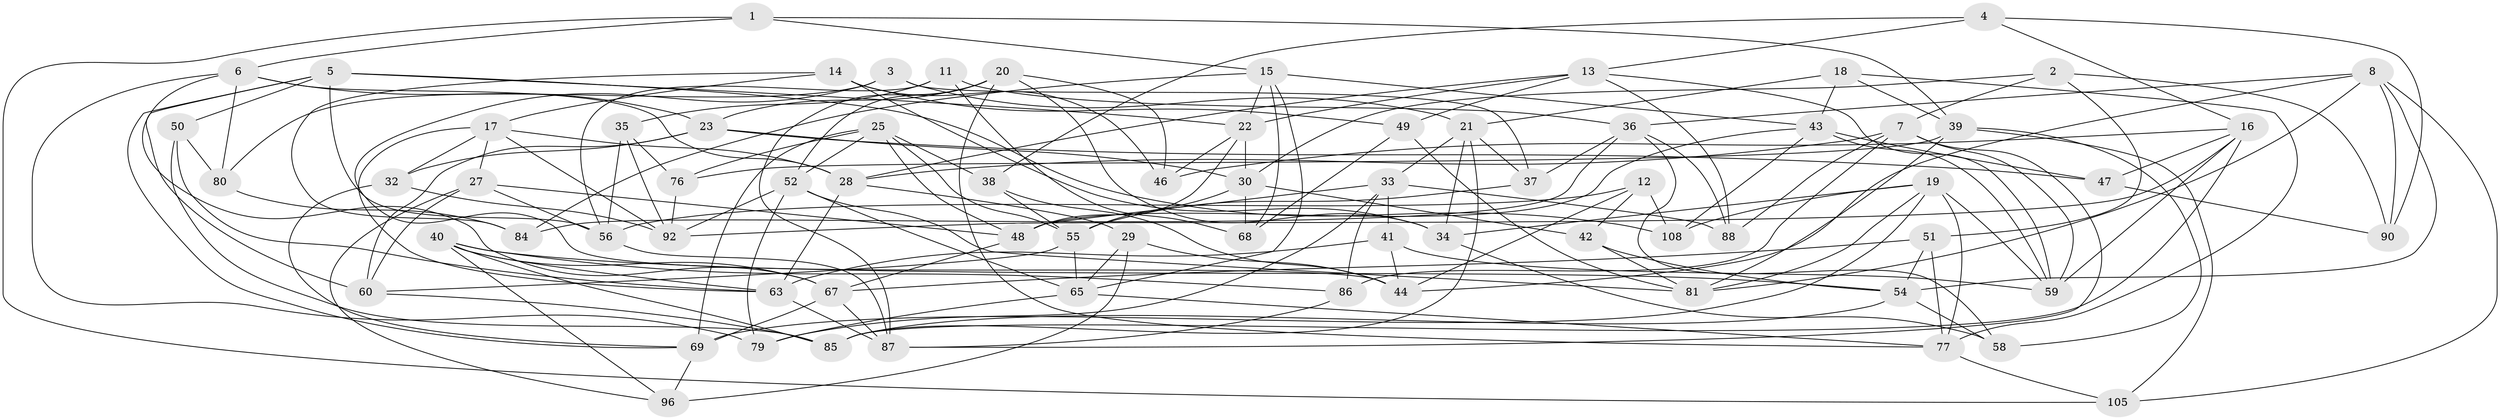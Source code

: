 // original degree distribution, {4: 1.0}
// Generated by graph-tools (version 1.1) at 2025/42/03/06/25 10:42:25]
// undirected, 72 vertices, 183 edges
graph export_dot {
graph [start="1"]
  node [color=gray90,style=filled];
  1;
  2;
  3;
  4;
  5 [super="+89"];
  6 [super="+9"];
  7 [super="+10"];
  8 [super="+71"];
  11;
  12;
  13 [super="+78"];
  14 [super="+94"];
  15 [super="+26"];
  16 [super="+61"];
  17 [super="+57"];
  18;
  19 [super="+74"];
  20 [super="+99"];
  21 [super="+24"];
  22 [super="+66"];
  23 [super="+31"];
  25 [super="+53"];
  27 [super="+109"];
  28 [super="+64"];
  29;
  30 [super="+93"];
  32;
  33 [super="+111"];
  34 [super="+101"];
  35;
  36 [super="+70"];
  37;
  38;
  39 [super="+102"];
  40 [super="+98"];
  41;
  42;
  43 [super="+45"];
  44 [super="+107"];
  46;
  47;
  48 [super="+97"];
  49;
  50;
  51;
  52 [super="+72"];
  54 [super="+62"];
  55 [super="+113"];
  56 [super="+95"];
  58;
  59 [super="+103"];
  60 [super="+73"];
  63 [super="+91"];
  65 [super="+100"];
  67 [super="+75"];
  68;
  69 [super="+82"];
  76;
  77 [super="+110"];
  79;
  80;
  81 [super="+83"];
  84;
  85 [super="+112"];
  86;
  87 [super="+104"];
  88;
  90;
  92 [super="+106"];
  96;
  105;
  108;
  1 -- 15;
  1 -- 39;
  1 -- 6;
  1 -- 105;
  2 -- 90;
  2 -- 51;
  2 -- 7;
  2 -- 30;
  3 -- 37;
  3 -- 80;
  3 -- 44;
  3 -- 21;
  4 -- 90;
  4 -- 38;
  4 -- 16;
  4 -- 13;
  5 -- 50;
  5 -- 108;
  5 -- 60;
  5 -- 56;
  5 -- 69;
  5 -- 22;
  6 -- 80;
  6 -- 79;
  6 -- 67;
  6 -- 28;
  6 -- 23;
  7 -- 86;
  7 -- 59;
  7 -- 28;
  7 -- 88;
  7 -- 87;
  8 -- 54;
  8 -- 36;
  8 -- 81;
  8 -- 90;
  8 -- 105;
  8 -- 44;
  11 -- 68;
  11 -- 36;
  11 -- 56;
  11 -- 35;
  12 -- 42;
  12 -- 108;
  12 -- 56;
  12 -- 44;
  13 -- 88;
  13 -- 49;
  13 -- 28;
  13 -- 59;
  13 -- 22;
  14 -- 49;
  14 -- 46;
  14 -- 34 [weight=2];
  14 -- 17;
  14 -- 84;
  15 -- 68;
  15 -- 43;
  15 -- 84;
  15 -- 22;
  15 -- 65;
  16 -- 47;
  16 -- 46;
  16 -- 59;
  16 -- 85;
  16 -- 92;
  17 -- 92;
  17 -- 63;
  17 -- 28;
  17 -- 32;
  17 -- 27;
  18 -- 21;
  18 -- 43;
  18 -- 39;
  18 -- 77;
  19 -- 59;
  19 -- 81;
  19 -- 34;
  19 -- 108;
  19 -- 77;
  19 -- 69;
  20 -- 34;
  20 -- 52;
  20 -- 87;
  20 -- 46;
  20 -- 77;
  20 -- 23;
  21 -- 37;
  21 -- 33;
  21 -- 85;
  21 -- 34;
  22 -- 46;
  22 -- 48;
  22 -- 30;
  23 -- 47;
  23 -- 32;
  23 -- 30;
  23 -- 60;
  25 -- 38;
  25 -- 48;
  25 -- 55;
  25 -- 52;
  25 -- 76;
  25 -- 69;
  27 -- 60 [weight=2];
  27 -- 56;
  27 -- 48;
  27 -- 96;
  28 -- 29;
  28 -- 63;
  29 -- 44;
  29 -- 96;
  29 -- 65;
  30 -- 42;
  30 -- 68;
  30 -- 55;
  32 -- 69;
  32 -- 92;
  33 -- 88;
  33 -- 79;
  33 -- 86;
  33 -- 41;
  33 -- 48;
  34 -- 58;
  35 -- 76;
  35 -- 56;
  35 -- 92;
  36 -- 37;
  36 -- 58;
  36 -- 88;
  36 -- 84;
  37 -- 55;
  38 -- 44;
  38 -- 55;
  39 -- 76;
  39 -- 81;
  39 -- 58;
  39 -- 105;
  40 -- 85;
  40 -- 67;
  40 -- 86;
  40 -- 96;
  40 -- 54;
  40 -- 63;
  41 -- 63;
  41 -- 59;
  41 -- 44;
  42 -- 81;
  42 -- 54;
  43 -- 48;
  43 -- 59;
  43 -- 108;
  43 -- 47;
  47 -- 90;
  48 -- 67;
  49 -- 68;
  49 -- 81;
  50 -- 80;
  50 -- 63;
  50 -- 85;
  51 -- 77;
  51 -- 54;
  51 -- 67;
  52 -- 65;
  52 -- 81;
  52 -- 79;
  52 -- 92;
  54 -- 85;
  54 -- 58;
  55 -- 65;
  55 -- 60;
  56 -- 87;
  60 -- 85;
  63 -- 87;
  65 -- 77;
  65 -- 79;
  67 -- 87;
  67 -- 69;
  69 -- 96;
  76 -- 92;
  77 -- 105;
  80 -- 84;
  86 -- 87;
}
